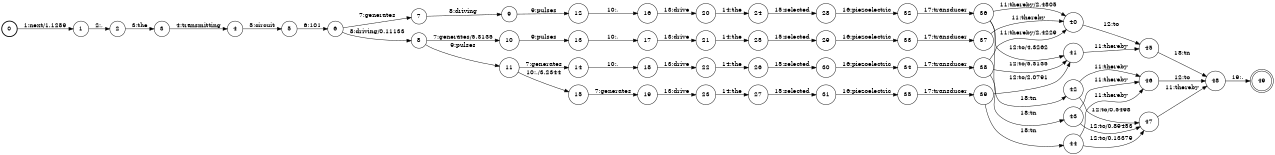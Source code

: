 digraph FST {
rankdir = LR;
size = "8.5,11";
label = "";
center = 1;
orientation = Portrait;
ranksep = "0.4";
nodesep = "0.25";
0 [label = "0", shape = circle, style = bold, fontsize = 14]
	0 -> 1 [label = "1:next/1.1289", fontsize = 14];
1 [label = "1", shape = circle, style = solid, fontsize = 14]
	1 -> 2 [label = "2:,", fontsize = 14];
2 [label = "2", shape = circle, style = solid, fontsize = 14]
	2 -> 3 [label = "3:the", fontsize = 14];
3 [label = "3", shape = circle, style = solid, fontsize = 14]
	3 -> 4 [label = "4:transmitting", fontsize = 14];
4 [label = "4", shape = circle, style = solid, fontsize = 14]
	4 -> 5 [label = "5:circuit", fontsize = 14];
5 [label = "5", shape = circle, style = solid, fontsize = 14]
	5 -> 6 [label = "6:101", fontsize = 14];
6 [label = "6", shape = circle, style = solid, fontsize = 14]
	6 -> 7 [label = "7:generates", fontsize = 14];
	6 -> 8 [label = "8:driving/0.11133", fontsize = 14];
7 [label = "7", shape = circle, style = solid, fontsize = 14]
	7 -> 9 [label = "8:driving", fontsize = 14];
8 [label = "8", shape = circle, style = solid, fontsize = 14]
	8 -> 10 [label = "7:generates/5.3135", fontsize = 14];
	8 -> 11 [label = "9:pulses", fontsize = 14];
9 [label = "9", shape = circle, style = solid, fontsize = 14]
	9 -> 12 [label = "9:pulses", fontsize = 14];
10 [label = "10", shape = circle, style = solid, fontsize = 14]
	10 -> 13 [label = "9:pulses", fontsize = 14];
11 [label = "11", shape = circle, style = solid, fontsize = 14]
	11 -> 15 [label = "10:,/3.2344", fontsize = 14];
	11 -> 14 [label = "7:generates", fontsize = 14];
12 [label = "12", shape = circle, style = solid, fontsize = 14]
	12 -> 16 [label = "10:,", fontsize = 14];
13 [label = "13", shape = circle, style = solid, fontsize = 14]
	13 -> 17 [label = "10:,", fontsize = 14];
14 [label = "14", shape = circle, style = solid, fontsize = 14]
	14 -> 18 [label = "10:,", fontsize = 14];
15 [label = "15", shape = circle, style = solid, fontsize = 14]
	15 -> 19 [label = "7:generates", fontsize = 14];
16 [label = "16", shape = circle, style = solid, fontsize = 14]
	16 -> 20 [label = "13:drive", fontsize = 14];
17 [label = "17", shape = circle, style = solid, fontsize = 14]
	17 -> 21 [label = "13:drive", fontsize = 14];
18 [label = "18", shape = circle, style = solid, fontsize = 14]
	18 -> 22 [label = "13:drive", fontsize = 14];
19 [label = "19", shape = circle, style = solid, fontsize = 14]
	19 -> 23 [label = "13:drive", fontsize = 14];
20 [label = "20", shape = circle, style = solid, fontsize = 14]
	20 -> 24 [label = "14:the", fontsize = 14];
21 [label = "21", shape = circle, style = solid, fontsize = 14]
	21 -> 25 [label = "14:the", fontsize = 14];
22 [label = "22", shape = circle, style = solid, fontsize = 14]
	22 -> 26 [label = "14:the", fontsize = 14];
23 [label = "23", shape = circle, style = solid, fontsize = 14]
	23 -> 27 [label = "14:the", fontsize = 14];
24 [label = "24", shape = circle, style = solid, fontsize = 14]
	24 -> 28 [label = "15:selected", fontsize = 14];
25 [label = "25", shape = circle, style = solid, fontsize = 14]
	25 -> 29 [label = "15:selected", fontsize = 14];
26 [label = "26", shape = circle, style = solid, fontsize = 14]
	26 -> 30 [label = "15:selected", fontsize = 14];
27 [label = "27", shape = circle, style = solid, fontsize = 14]
	27 -> 31 [label = "15:selected", fontsize = 14];
28 [label = "28", shape = circle, style = solid, fontsize = 14]
	28 -> 32 [label = "16:piezoelectric", fontsize = 14];
29 [label = "29", shape = circle, style = solid, fontsize = 14]
	29 -> 33 [label = "16:piezoelectric", fontsize = 14];
30 [label = "30", shape = circle, style = solid, fontsize = 14]
	30 -> 34 [label = "16:piezoelectric", fontsize = 14];
31 [label = "31", shape = circle, style = solid, fontsize = 14]
	31 -> 35 [label = "16:piezoelectric", fontsize = 14];
32 [label = "32", shape = circle, style = solid, fontsize = 14]
	32 -> 36 [label = "17:transducer", fontsize = 14];
33 [label = "33", shape = circle, style = solid, fontsize = 14]
	33 -> 37 [label = "17:transducer", fontsize = 14];
34 [label = "34", shape = circle, style = solid, fontsize = 14]
	34 -> 38 [label = "17:transducer", fontsize = 14];
35 [label = "35", shape = circle, style = solid, fontsize = 14]
	35 -> 39 [label = "17:transducer", fontsize = 14];
36 [label = "36", shape = circle, style = solid, fontsize = 14]
	36 -> 40 [label = "11:thereby/2.4805", fontsize = 14];
	36 -> 41 [label = "12:to/4.3262", fontsize = 14];
	36 -> 42 [label = "18:tn", fontsize = 14];
37 [label = "37", shape = circle, style = solid, fontsize = 14]
	37 -> 40 [label = "11:thereby", fontsize = 14];
38 [label = "38", shape = circle, style = solid, fontsize = 14]
	38 -> 40 [label = "11:thereby/2.4229", fontsize = 14];
	38 -> 41 [label = "12:to/5.3135", fontsize = 14];
	38 -> 43 [label = "18:tn", fontsize = 14];
39 [label = "39", shape = circle, style = solid, fontsize = 14]
	39 -> 41 [label = "12:to/2.0791", fontsize = 14];
	39 -> 44 [label = "18:tn", fontsize = 14];
40 [label = "40", shape = circle, style = solid, fontsize = 14]
	40 -> 45 [label = "12:to", fontsize = 14];
41 [label = "41", shape = circle, style = solid, fontsize = 14]
	41 -> 45 [label = "11:thereby", fontsize = 14];
42 [label = "42", shape = circle, style = solid, fontsize = 14]
	42 -> 46 [label = "11:thereby", fontsize = 14];
	42 -> 47 [label = "12:to/0.5498", fontsize = 14];
43 [label = "43", shape = circle, style = solid, fontsize = 14]
	43 -> 46 [label = "11:thereby", fontsize = 14];
	43 -> 47 [label = "12:to/0.89453", fontsize = 14];
44 [label = "44", shape = circle, style = solid, fontsize = 14]
	44 -> 46 [label = "11:thereby", fontsize = 14];
	44 -> 47 [label = "12:to/0.13379", fontsize = 14];
45 [label = "45", shape = circle, style = solid, fontsize = 14]
	45 -> 48 [label = "18:tn", fontsize = 14];
46 [label = "46", shape = circle, style = solid, fontsize = 14]
	46 -> 48 [label = "12:to", fontsize = 14];
47 [label = "47", shape = circle, style = solid, fontsize = 14]
	47 -> 48 [label = "11:thereby", fontsize = 14];
48 [label = "48", shape = circle, style = solid, fontsize = 14]
	48 -> 49 [label = "19:.", fontsize = 14];
49 [label = "49", shape = doublecircle, style = solid, fontsize = 14]
}
